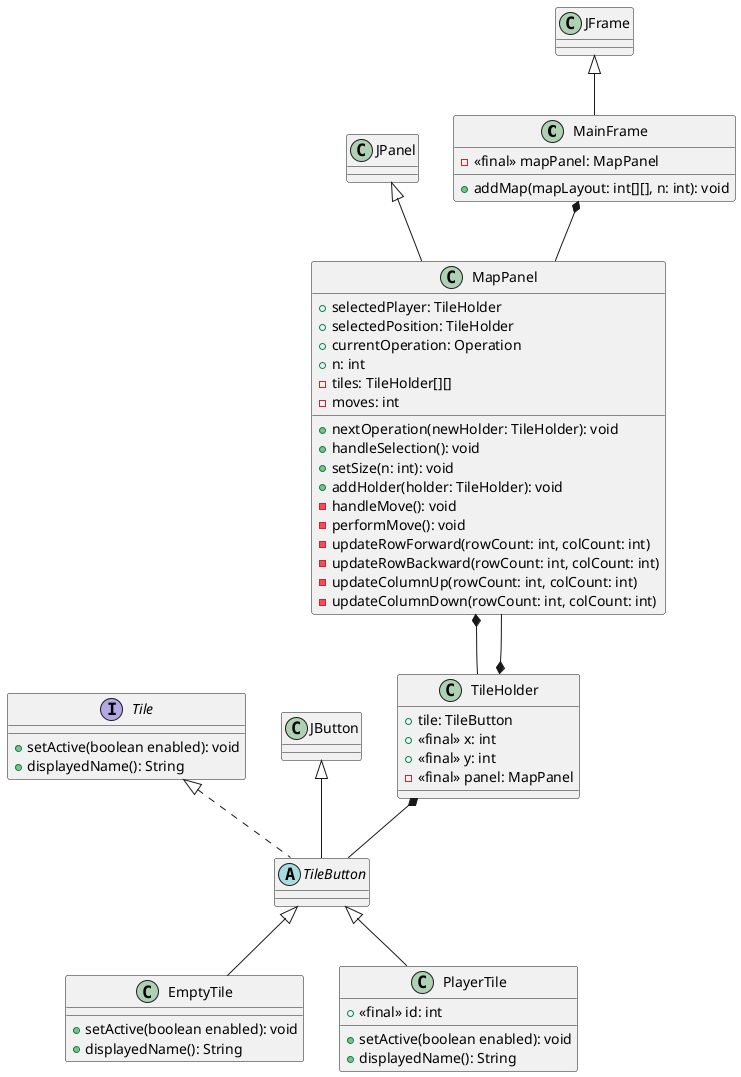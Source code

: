 @startuml Classes

class MainFrame extends JFrame {
    - <<final>> mapPanel: MapPanel
    + addMap(mapLayout: int[][], n: int): void
}

class MapPanel extends JPanel {
    + selectedPlayer: TileHolder
    + selectedPosition: TileHolder
    + currentOperation: Operation
    + n: int
    - tiles: TileHolder[][]
    - moves: int

    + nextOperation(newHolder: TileHolder): void
    + handleSelection(): void
    + setSize(n: int): void
    + addHolder(holder: TileHolder): void
    - handleMove(): void
    - performMove(): void
    - updateRowForward(rowCount: int, colCount: int)
    - updateRowBackward(rowCount: int, colCount: int)
    - updateColumnUp(rowCount: int, colCount: int)
    - updateColumnDown(rowCount: int, colCount: int)
}

interface Tile {
    + setActive(boolean enabled): void
    + displayedName(): String
}

abstract TileButton extends JButton implements Tile{

}

class EmptyTile extends TileButton {
    + setActive(boolean enabled): void
    + displayedName(): String
}

class PlayerTile extends TileButton {
    + <<final>> id: int
    + setActive(boolean enabled): void
    + displayedName(): String
}

class TileHolder {
    + tile: TileButton
    + <<final>> x: int
    + <<final>> y: int
    - <<final>> panel: MapPanel
}

MainFrame *-- MapPanel
MapPanel *-- TileHolder
TileHolder *-- TileButton
TileHolder *-- MapPanel

@enduml